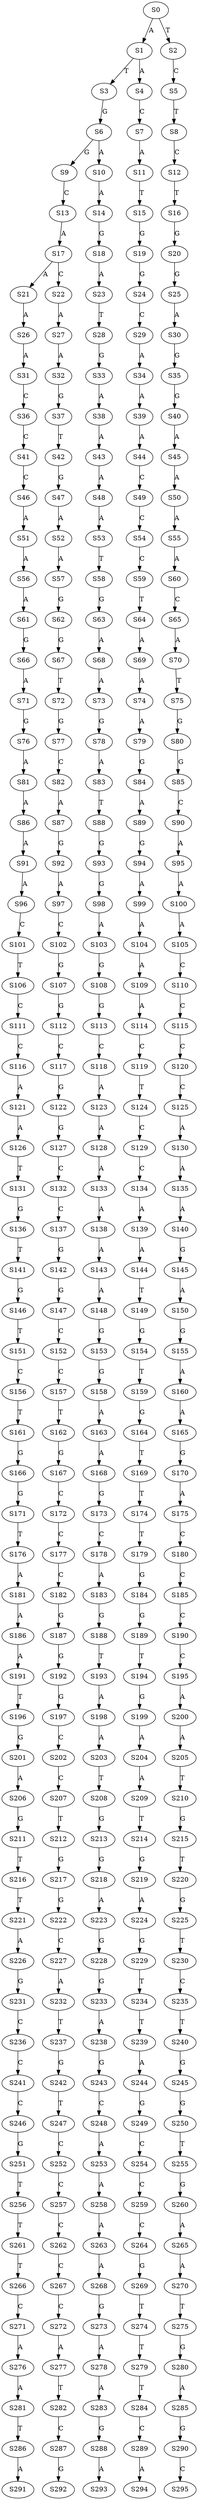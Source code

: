 strict digraph  {
	S0 -> S1 [ label = A ];
	S0 -> S2 [ label = T ];
	S1 -> S3 [ label = T ];
	S1 -> S4 [ label = A ];
	S2 -> S5 [ label = C ];
	S3 -> S6 [ label = G ];
	S4 -> S7 [ label = C ];
	S5 -> S8 [ label = T ];
	S6 -> S9 [ label = G ];
	S6 -> S10 [ label = A ];
	S7 -> S11 [ label = A ];
	S8 -> S12 [ label = C ];
	S9 -> S13 [ label = C ];
	S10 -> S14 [ label = A ];
	S11 -> S15 [ label = T ];
	S12 -> S16 [ label = T ];
	S13 -> S17 [ label = A ];
	S14 -> S18 [ label = G ];
	S15 -> S19 [ label = G ];
	S16 -> S20 [ label = G ];
	S17 -> S21 [ label = A ];
	S17 -> S22 [ label = C ];
	S18 -> S23 [ label = A ];
	S19 -> S24 [ label = G ];
	S20 -> S25 [ label = G ];
	S21 -> S26 [ label = A ];
	S22 -> S27 [ label = A ];
	S23 -> S28 [ label = T ];
	S24 -> S29 [ label = C ];
	S25 -> S30 [ label = A ];
	S26 -> S31 [ label = A ];
	S27 -> S32 [ label = A ];
	S28 -> S33 [ label = G ];
	S29 -> S34 [ label = A ];
	S30 -> S35 [ label = G ];
	S31 -> S36 [ label = C ];
	S32 -> S37 [ label = G ];
	S33 -> S38 [ label = A ];
	S34 -> S39 [ label = A ];
	S35 -> S40 [ label = G ];
	S36 -> S41 [ label = C ];
	S37 -> S42 [ label = T ];
	S38 -> S43 [ label = A ];
	S39 -> S44 [ label = A ];
	S40 -> S45 [ label = A ];
	S41 -> S46 [ label = C ];
	S42 -> S47 [ label = G ];
	S43 -> S48 [ label = A ];
	S44 -> S49 [ label = C ];
	S45 -> S50 [ label = A ];
	S46 -> S51 [ label = A ];
	S47 -> S52 [ label = A ];
	S48 -> S53 [ label = A ];
	S49 -> S54 [ label = C ];
	S50 -> S55 [ label = A ];
	S51 -> S56 [ label = A ];
	S52 -> S57 [ label = A ];
	S53 -> S58 [ label = T ];
	S54 -> S59 [ label = C ];
	S55 -> S60 [ label = A ];
	S56 -> S61 [ label = A ];
	S57 -> S62 [ label = G ];
	S58 -> S63 [ label = G ];
	S59 -> S64 [ label = T ];
	S60 -> S65 [ label = C ];
	S61 -> S66 [ label = G ];
	S62 -> S67 [ label = G ];
	S63 -> S68 [ label = A ];
	S64 -> S69 [ label = A ];
	S65 -> S70 [ label = A ];
	S66 -> S71 [ label = A ];
	S67 -> S72 [ label = T ];
	S68 -> S73 [ label = A ];
	S69 -> S74 [ label = A ];
	S70 -> S75 [ label = T ];
	S71 -> S76 [ label = G ];
	S72 -> S77 [ label = G ];
	S73 -> S78 [ label = G ];
	S74 -> S79 [ label = A ];
	S75 -> S80 [ label = G ];
	S76 -> S81 [ label = A ];
	S77 -> S82 [ label = C ];
	S78 -> S83 [ label = A ];
	S79 -> S84 [ label = G ];
	S80 -> S85 [ label = G ];
	S81 -> S86 [ label = A ];
	S82 -> S87 [ label = A ];
	S83 -> S88 [ label = T ];
	S84 -> S89 [ label = A ];
	S85 -> S90 [ label = C ];
	S86 -> S91 [ label = A ];
	S87 -> S92 [ label = G ];
	S88 -> S93 [ label = G ];
	S89 -> S94 [ label = G ];
	S90 -> S95 [ label = A ];
	S91 -> S96 [ label = A ];
	S92 -> S97 [ label = A ];
	S93 -> S98 [ label = G ];
	S94 -> S99 [ label = A ];
	S95 -> S100 [ label = A ];
	S96 -> S101 [ label = C ];
	S97 -> S102 [ label = C ];
	S98 -> S103 [ label = A ];
	S99 -> S104 [ label = A ];
	S100 -> S105 [ label = A ];
	S101 -> S106 [ label = T ];
	S102 -> S107 [ label = G ];
	S103 -> S108 [ label = G ];
	S104 -> S109 [ label = A ];
	S105 -> S110 [ label = C ];
	S106 -> S111 [ label = C ];
	S107 -> S112 [ label = G ];
	S108 -> S113 [ label = G ];
	S109 -> S114 [ label = A ];
	S110 -> S115 [ label = C ];
	S111 -> S116 [ label = C ];
	S112 -> S117 [ label = C ];
	S113 -> S118 [ label = C ];
	S114 -> S119 [ label = C ];
	S115 -> S120 [ label = C ];
	S116 -> S121 [ label = A ];
	S117 -> S122 [ label = G ];
	S118 -> S123 [ label = A ];
	S119 -> S124 [ label = T ];
	S120 -> S125 [ label = C ];
	S121 -> S126 [ label = A ];
	S122 -> S127 [ label = G ];
	S123 -> S128 [ label = A ];
	S124 -> S129 [ label = C ];
	S125 -> S130 [ label = A ];
	S126 -> S131 [ label = T ];
	S127 -> S132 [ label = C ];
	S128 -> S133 [ label = A ];
	S129 -> S134 [ label = C ];
	S130 -> S135 [ label = A ];
	S131 -> S136 [ label = G ];
	S132 -> S137 [ label = C ];
	S133 -> S138 [ label = A ];
	S134 -> S139 [ label = A ];
	S135 -> S140 [ label = A ];
	S136 -> S141 [ label = T ];
	S137 -> S142 [ label = G ];
	S138 -> S143 [ label = A ];
	S139 -> S144 [ label = A ];
	S140 -> S145 [ label = G ];
	S141 -> S146 [ label = G ];
	S142 -> S147 [ label = G ];
	S143 -> S148 [ label = A ];
	S144 -> S149 [ label = T ];
	S145 -> S150 [ label = A ];
	S146 -> S151 [ label = T ];
	S147 -> S152 [ label = C ];
	S148 -> S153 [ label = G ];
	S149 -> S154 [ label = G ];
	S150 -> S155 [ label = G ];
	S151 -> S156 [ label = C ];
	S152 -> S157 [ label = C ];
	S153 -> S158 [ label = G ];
	S154 -> S159 [ label = T ];
	S155 -> S160 [ label = A ];
	S156 -> S161 [ label = T ];
	S157 -> S162 [ label = T ];
	S158 -> S163 [ label = A ];
	S159 -> S164 [ label = G ];
	S160 -> S165 [ label = A ];
	S161 -> S166 [ label = G ];
	S162 -> S167 [ label = G ];
	S163 -> S168 [ label = A ];
	S164 -> S169 [ label = T ];
	S165 -> S170 [ label = G ];
	S166 -> S171 [ label = G ];
	S167 -> S172 [ label = C ];
	S168 -> S173 [ label = G ];
	S169 -> S174 [ label = T ];
	S170 -> S175 [ label = A ];
	S171 -> S176 [ label = T ];
	S172 -> S177 [ label = C ];
	S173 -> S178 [ label = C ];
	S174 -> S179 [ label = T ];
	S175 -> S180 [ label = C ];
	S176 -> S181 [ label = A ];
	S177 -> S182 [ label = C ];
	S178 -> S183 [ label = A ];
	S179 -> S184 [ label = G ];
	S180 -> S185 [ label = C ];
	S181 -> S186 [ label = A ];
	S182 -> S187 [ label = G ];
	S183 -> S188 [ label = G ];
	S184 -> S189 [ label = G ];
	S185 -> S190 [ label = C ];
	S186 -> S191 [ label = A ];
	S187 -> S192 [ label = G ];
	S188 -> S193 [ label = T ];
	S189 -> S194 [ label = T ];
	S190 -> S195 [ label = C ];
	S191 -> S196 [ label = T ];
	S192 -> S197 [ label = G ];
	S193 -> S198 [ label = A ];
	S194 -> S199 [ label = G ];
	S195 -> S200 [ label = A ];
	S196 -> S201 [ label = G ];
	S197 -> S202 [ label = C ];
	S198 -> S203 [ label = A ];
	S199 -> S204 [ label = A ];
	S200 -> S205 [ label = A ];
	S201 -> S206 [ label = A ];
	S202 -> S207 [ label = C ];
	S203 -> S208 [ label = T ];
	S204 -> S209 [ label = A ];
	S205 -> S210 [ label = T ];
	S206 -> S211 [ label = G ];
	S207 -> S212 [ label = T ];
	S208 -> S213 [ label = G ];
	S209 -> S214 [ label = T ];
	S210 -> S215 [ label = G ];
	S211 -> S216 [ label = T ];
	S212 -> S217 [ label = G ];
	S213 -> S218 [ label = G ];
	S214 -> S219 [ label = G ];
	S215 -> S220 [ label = T ];
	S216 -> S221 [ label = T ];
	S217 -> S222 [ label = G ];
	S218 -> S223 [ label = A ];
	S219 -> S224 [ label = A ];
	S220 -> S225 [ label = G ];
	S221 -> S226 [ label = A ];
	S222 -> S227 [ label = C ];
	S223 -> S228 [ label = G ];
	S224 -> S229 [ label = G ];
	S225 -> S230 [ label = T ];
	S226 -> S231 [ label = G ];
	S227 -> S232 [ label = A ];
	S228 -> S233 [ label = G ];
	S229 -> S234 [ label = T ];
	S230 -> S235 [ label = C ];
	S231 -> S236 [ label = C ];
	S232 -> S237 [ label = T ];
	S233 -> S238 [ label = A ];
	S234 -> S239 [ label = T ];
	S235 -> S240 [ label = T ];
	S236 -> S241 [ label = C ];
	S237 -> S242 [ label = G ];
	S238 -> S243 [ label = G ];
	S239 -> S244 [ label = A ];
	S240 -> S245 [ label = G ];
	S241 -> S246 [ label = C ];
	S242 -> S247 [ label = T ];
	S243 -> S248 [ label = C ];
	S244 -> S249 [ label = G ];
	S245 -> S250 [ label = G ];
	S246 -> S251 [ label = G ];
	S247 -> S252 [ label = C ];
	S248 -> S253 [ label = A ];
	S249 -> S254 [ label = C ];
	S250 -> S255 [ label = T ];
	S251 -> S256 [ label = T ];
	S252 -> S257 [ label = C ];
	S253 -> S258 [ label = A ];
	S254 -> S259 [ label = C ];
	S255 -> S260 [ label = G ];
	S256 -> S261 [ label = T ];
	S257 -> S262 [ label = C ];
	S258 -> S263 [ label = A ];
	S259 -> S264 [ label = C ];
	S260 -> S265 [ label = A ];
	S261 -> S266 [ label = T ];
	S262 -> S267 [ label = C ];
	S263 -> S268 [ label = A ];
	S264 -> S269 [ label = G ];
	S265 -> S270 [ label = A ];
	S266 -> S271 [ label = C ];
	S267 -> S272 [ label = C ];
	S268 -> S273 [ label = G ];
	S269 -> S274 [ label = T ];
	S270 -> S275 [ label = T ];
	S271 -> S276 [ label = A ];
	S272 -> S277 [ label = A ];
	S273 -> S278 [ label = A ];
	S274 -> S279 [ label = T ];
	S275 -> S280 [ label = G ];
	S276 -> S281 [ label = A ];
	S277 -> S282 [ label = T ];
	S278 -> S283 [ label = A ];
	S279 -> S284 [ label = T ];
	S280 -> S285 [ label = A ];
	S281 -> S286 [ label = T ];
	S282 -> S287 [ label = C ];
	S283 -> S288 [ label = G ];
	S284 -> S289 [ label = C ];
	S285 -> S290 [ label = G ];
	S286 -> S291 [ label = A ];
	S287 -> S292 [ label = G ];
	S288 -> S293 [ label = A ];
	S289 -> S294 [ label = A ];
	S290 -> S295 [ label = C ];
}
